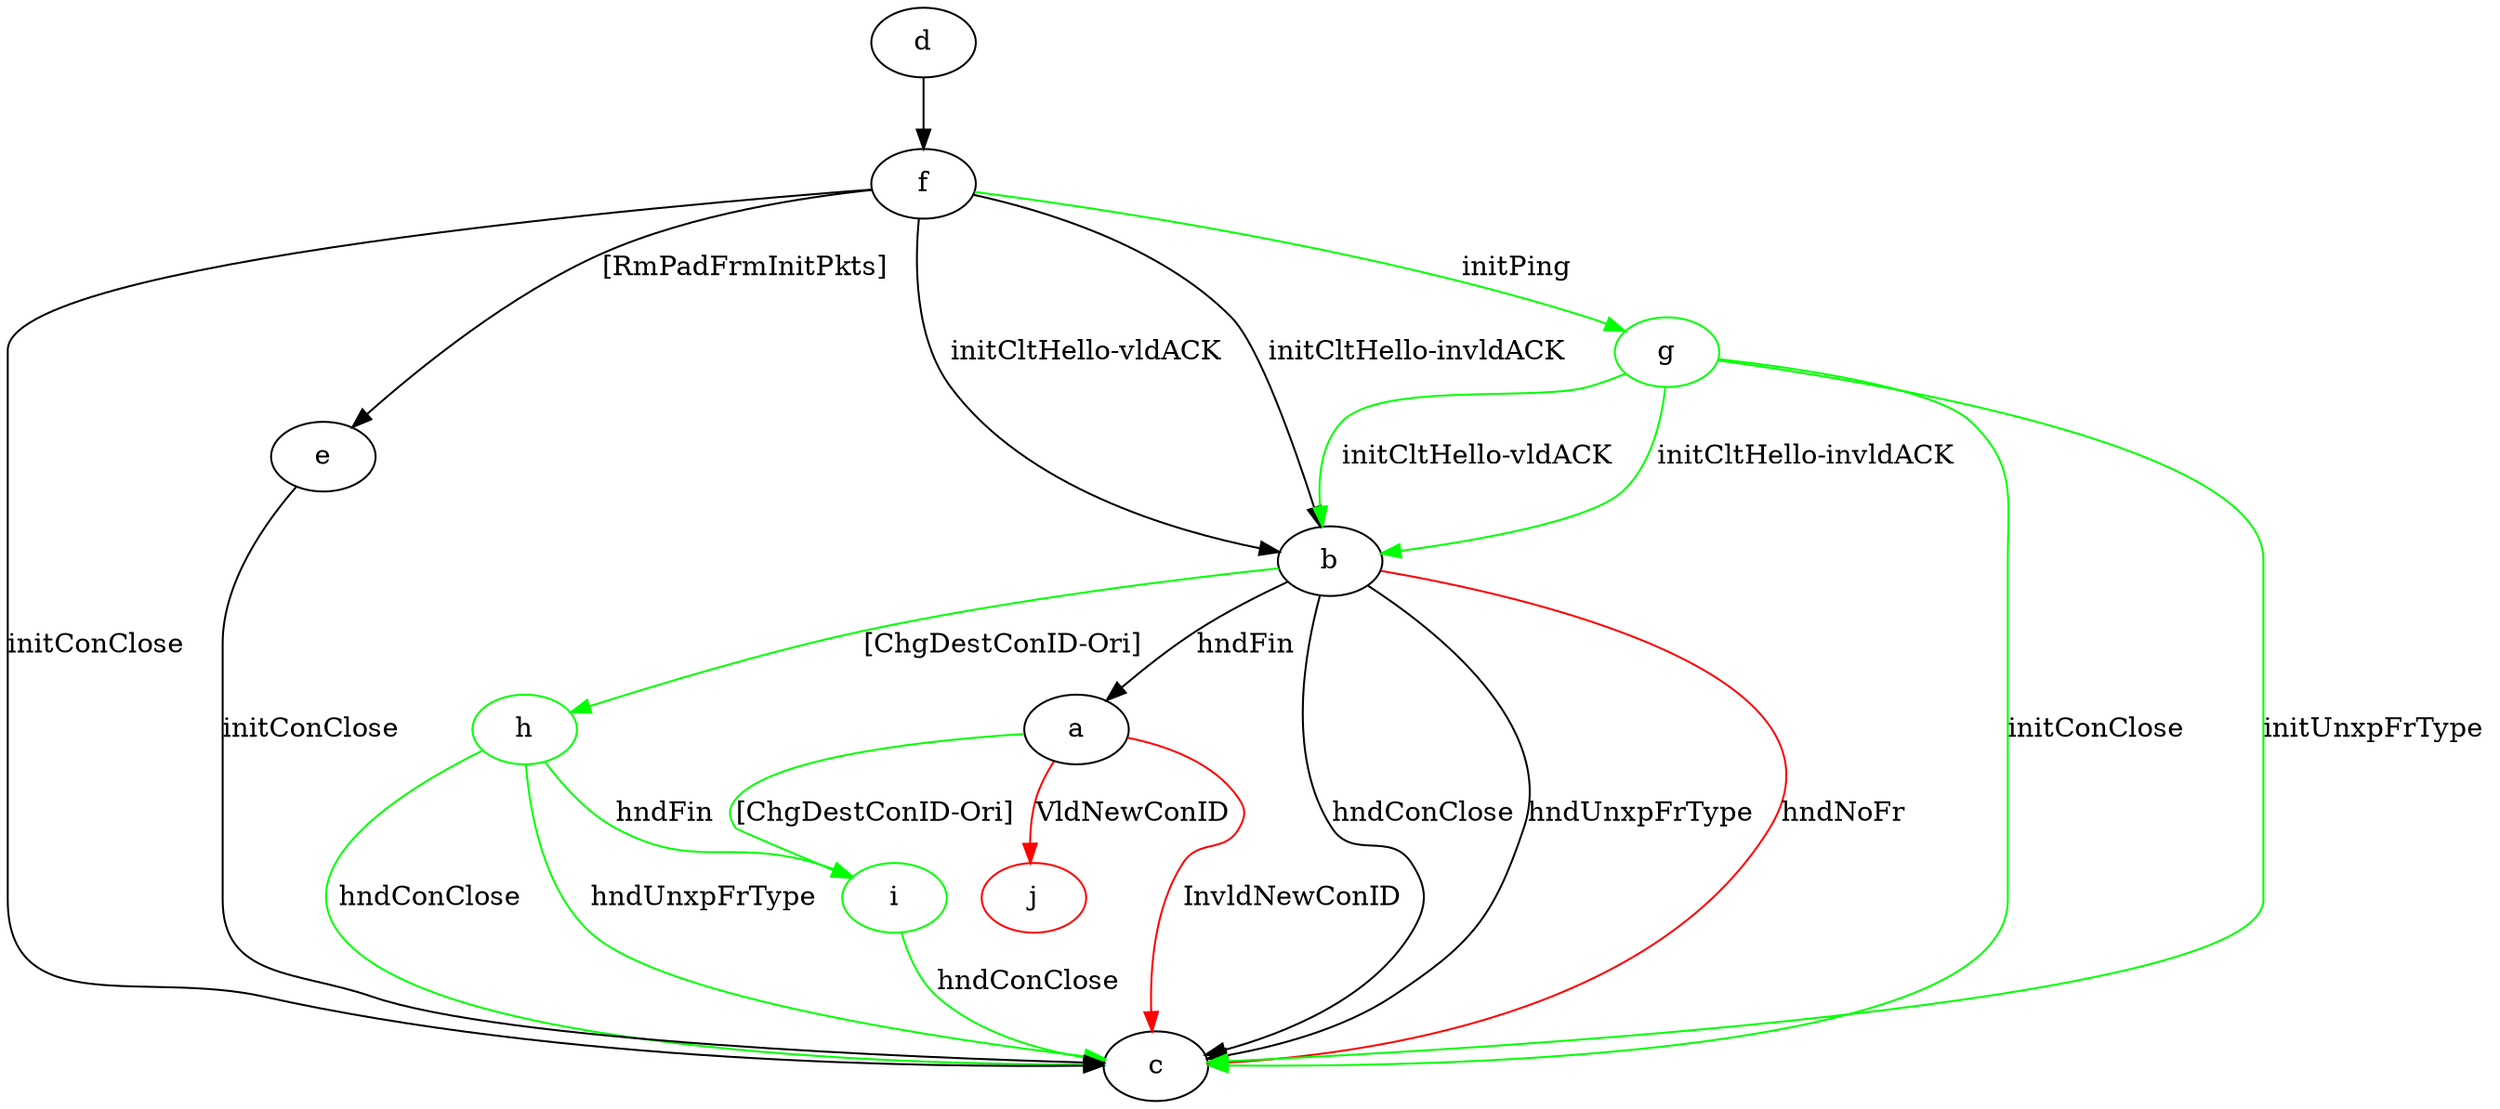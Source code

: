 digraph "" {
	a -> c	[key=0,
		color=red,
		label="InvldNewConID "];
	i	[color=green];
	a -> i	[key=0,
		color=green,
		label="[ChgDestConID-Ori] "];
	j	[color=red];
	a -> j	[key=0,
		color=red,
		label="VldNewConID "];
	b -> a	[key=0,
		label="hndFin "];
	b -> c	[key=0,
		label="hndConClose "];
	b -> c	[key=1,
		label="hndUnxpFrType "];
	b -> c	[key=2,
		color=red,
		label="hndNoFr "];
	h	[color=green];
	b -> h	[key=0,
		color=green,
		label="[ChgDestConID-Ori] "];
	d -> f	[key=0];
	e -> c	[key=0,
		label="initConClose "];
	f -> b	[key=0,
		label="initCltHello-vldACK "];
	f -> b	[key=1,
		label="initCltHello-invldACK "];
	f -> c	[key=0,
		label="initConClose "];
	f -> e	[key=0,
		label="[RmPadFrmInitPkts] "];
	g	[color=green];
	f -> g	[key=0,
		color=green,
		label="initPing "];
	g -> b	[key=0,
		color=green,
		label="initCltHello-vldACK "];
	g -> b	[key=1,
		color=green,
		label="initCltHello-invldACK "];
	g -> c	[key=0,
		color=green,
		label="initConClose "];
	g -> c	[key=1,
		color=green,
		label="initUnxpFrType "];
	h -> c	[key=0,
		color=green,
		label="hndConClose "];
	h -> c	[key=1,
		color=green,
		label="hndUnxpFrType "];
	h -> i	[key=0,
		color=green,
		label="hndFin "];
	i -> c	[key=0,
		color=green,
		label="hndConClose "];
}
